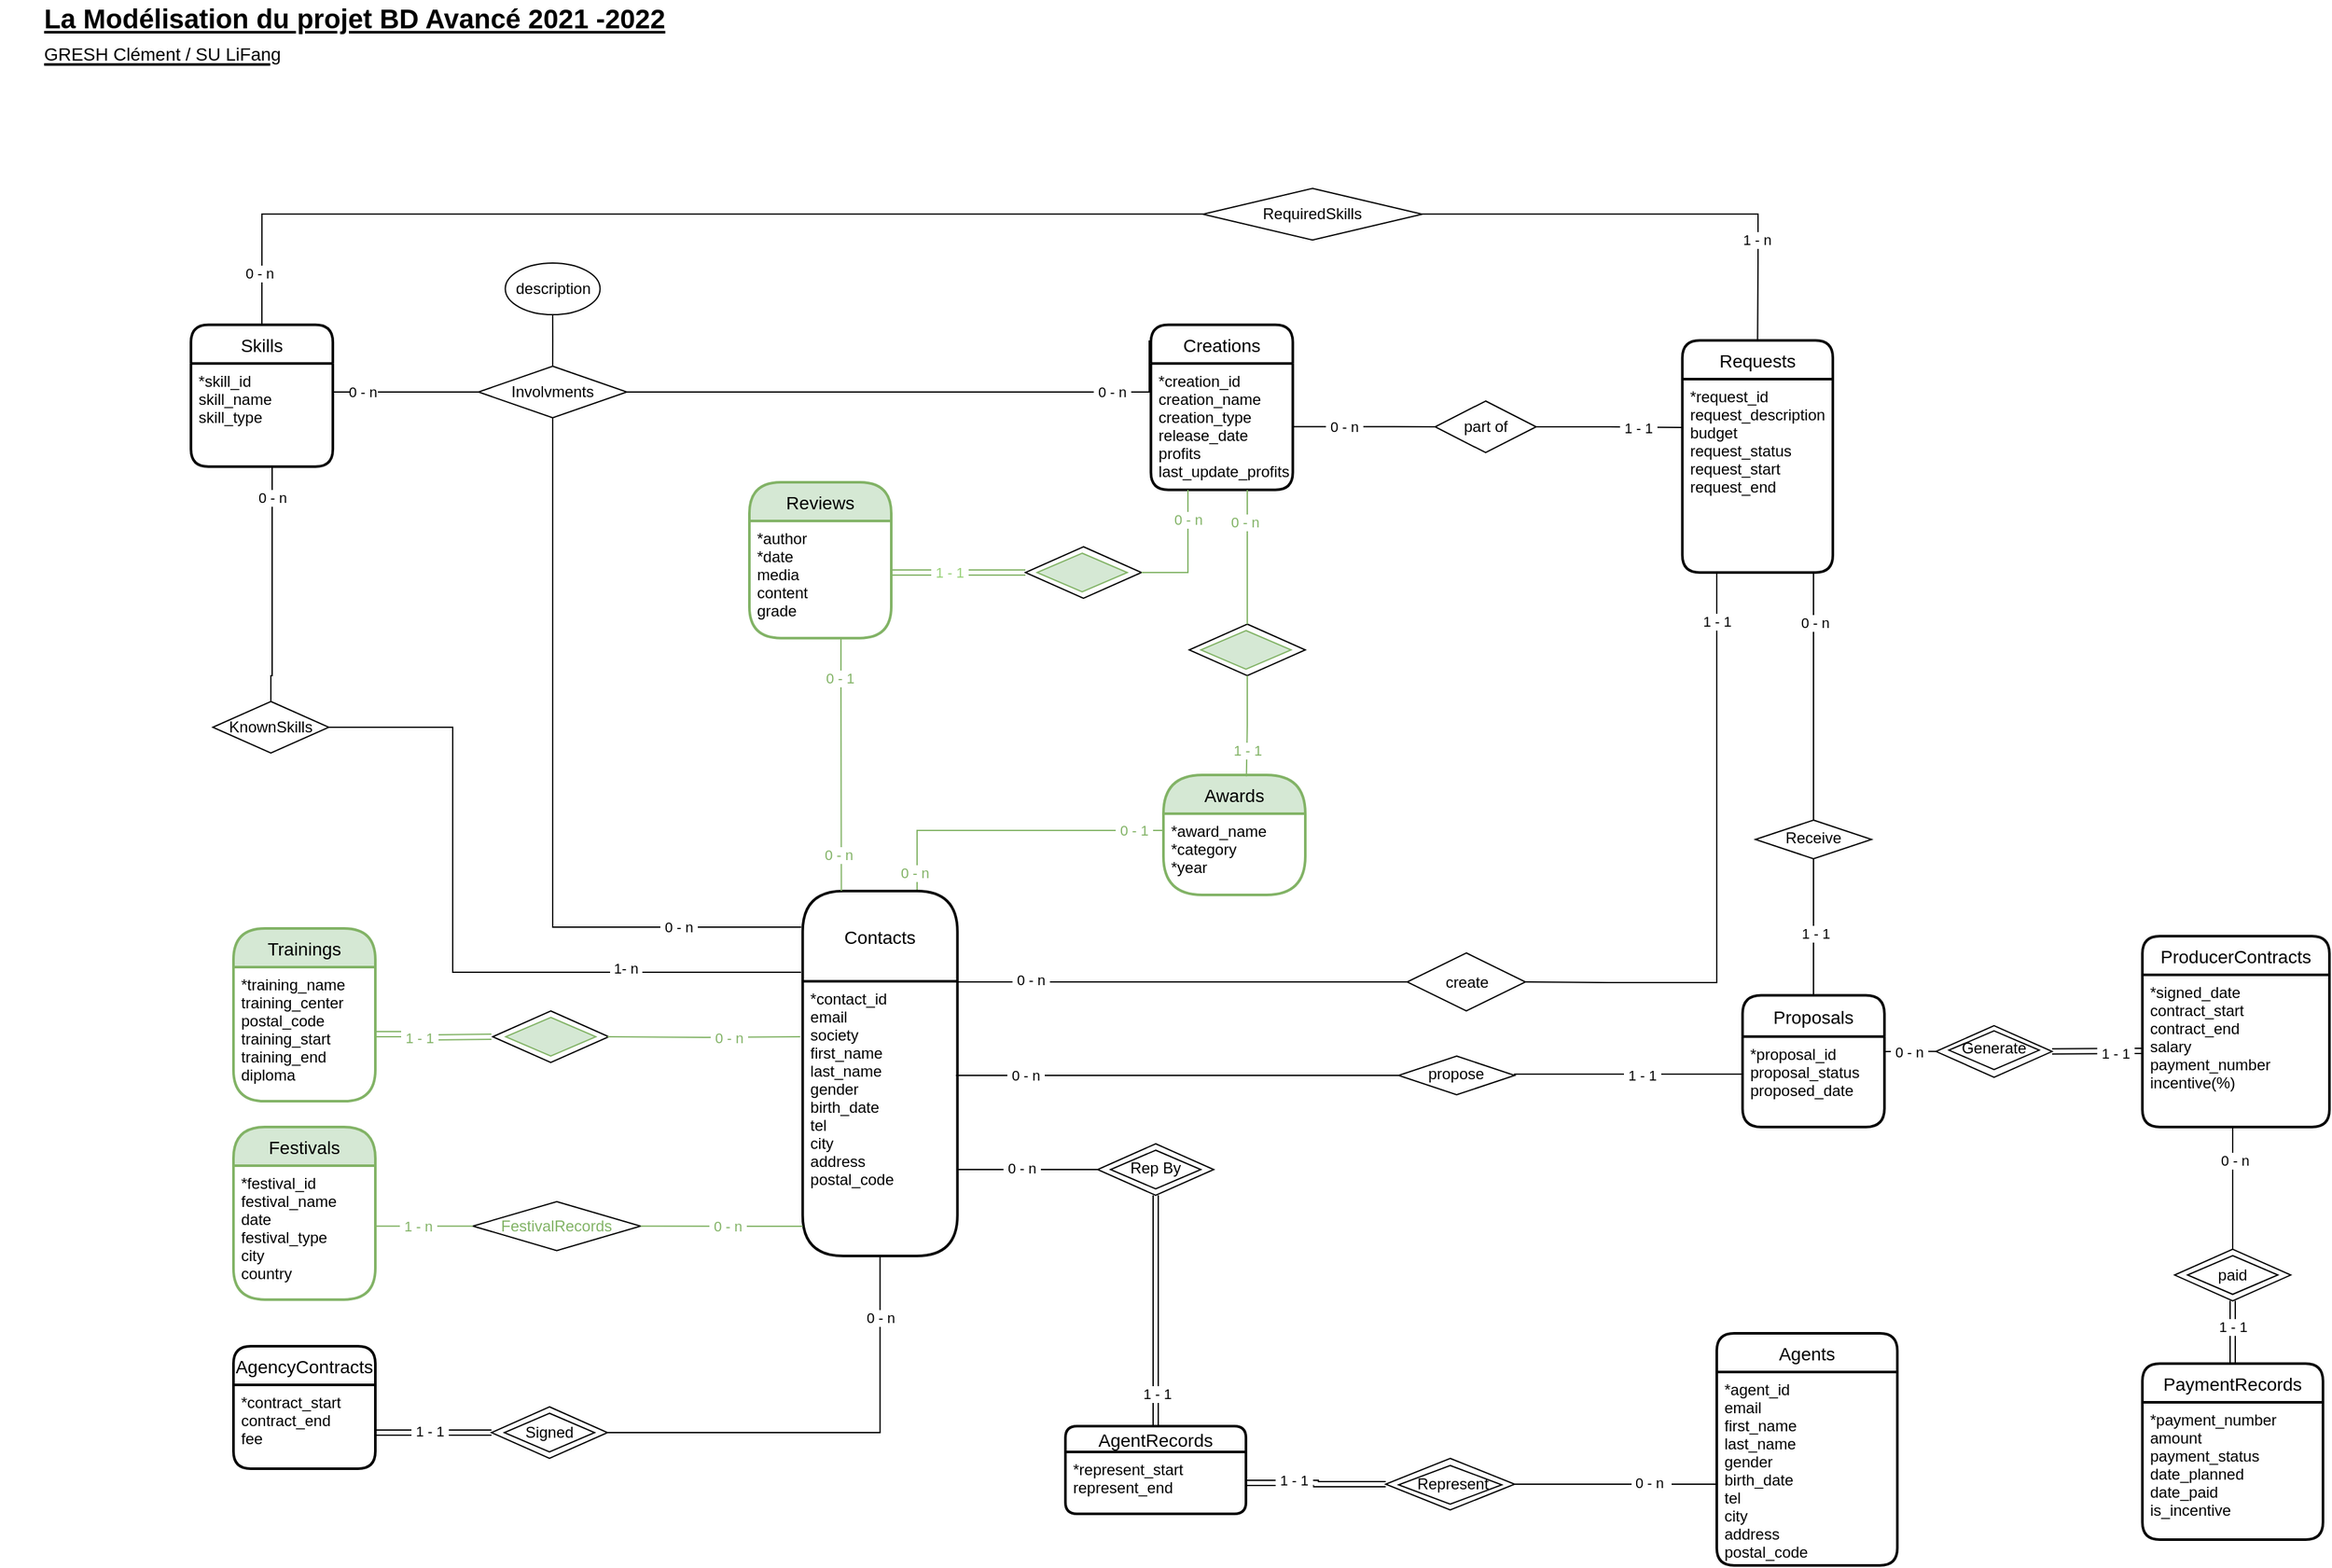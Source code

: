 <mxfile version="15.7.3" type="device"><diagram id="R2lEEEUBdFMjLlhIrx00" name="Page-1"><mxGraphModel dx="1346" dy="-2403" grid="1" gridSize="10" guides="1" tooltips="1" connect="1" arrows="1" fold="1" page="1" pageScale="1" pageWidth="2336" pageHeight="1654" math="0" shadow="0" extFonts="Permanent Marker^https://fonts.googleapis.com/css?family=Permanent+Marker"><root><mxCell id="0"/><mxCell id="1" parent="0"/><mxCell id="mbh0JBsJNEGWv45l8wZp-10" value="La Modélisation du projet BD Avancé 2021 -2022&lt;br&gt;&lt;div style=&quot;text-align: left&quot;&gt;&lt;span style=&quot;font-size: 14px ; font-weight: normal&quot;&gt;GRESH Clément / SU LiFang&lt;/span&gt;&lt;/div&gt;&lt;span style=&quot;color: rgba(0 , 0 , 0 , 0) ; font-family: monospace ; font-size: 0px ; font-weight: 400&quot;&gt;%3CmxGraphModel%3E%3Croot%3E%3CmxCell%20id%3D%220%22%2F%3E%3CmxCell%20id%3D%221%22%20parent%3D%220%22%2F%3E%3CmxCell%20id%3D%222%22%20value%3D%22%22%20style%3D%22endArrow%3Dclassic%3Bhtml%3D1%3Brounded%3D0%3BendFill%3D1%3Bdashed%3D1%3B%22%20edge%3D%221%22%20parent%3D%221%22%3E%3CmxGeometry%20width%3D%2250%22%20height%3D%2250%22%20relative%3D%221%22%20as%3D%22geometry%22%3E%3CmxPoint%20x%3D%221790%22%20y%3D%222050%22%20as%3D%22sourcePoint%22%2F%3E%3CmxPoint%20x%3D%221920%22%20y%3D%222050%22%20as%3D%22targetPoint%22%2F%3E%3C%2FmxGeometry%3E%3C%2FmxCell%3E%3CmxCell%20id%3D%223%22%20value%3D%22%26amp%3Bnbsp%3BExplication%26amp%3Bnbsp%3B%22%20style%3D%22edgeLabel%3Bhtml%3D1%3Balign%3Dcenter%3BverticalAlign%3Dmiddle%3Bresizable%3D0%3Bpoints%3D%5B%5D%3B%22%20vertex%3D%221%22%20connectable%3D%220%22%20parent%3D%222%22%3E%3CmxGeometry%20x%3D%22-0.191%22%20y%3D%22-1%22%20relative%3D%221%22%20as%3D%22geometry%22%3E%3CmxPoint%20as%3D%22offset%22%2F%3E%3C%2FmxGeometry%3E%3C%2FmxCell%3E%3C%2Froot%3E%3C%2FmxGraphModel%3Eg&lt;/span&gt;" style="text;html=1;strokeColor=none;fillColor=none;align=center;verticalAlign=middle;whiteSpace=wrap;rounded=0;fontSize=21;fontStyle=5" parent="1" vertex="1"><mxGeometry x="99" y="3439.5" width="550" height="30" as="geometry"/></mxCell><mxCell id="pV-mn0TwVt38ndsEZ02C-318" style="edgeStyle=orthogonalEdgeStyle;rounded=0;orthogonalLoop=1;jettySize=auto;html=1;endArrow=none;endFill=0;fillColor=#d5e8d4;strokeColor=#82b366;" parent="1" source="pV-mn0TwVt38ndsEZ02C-33" target="pV-mn0TwVt38ndsEZ02C-193" edge="1"><mxGeometry relative="1" as="geometry"><Array as="points"><mxPoint x="810" y="4060"/></Array></mxGeometry></mxCell><mxCell id="pV-mn0TwVt38ndsEZ02C-319" value="&amp;nbsp;0 - 1&amp;nbsp;" style="edgeLabel;html=1;align=center;verticalAlign=middle;resizable=0;points=[];fontColor=#82B366;" parent="pV-mn0TwVt38ndsEZ02C-318" vertex="1" connectable="0"><mxGeometry x="0.808" relative="1" as="geometry"><mxPoint as="offset"/></mxGeometry></mxCell><mxCell id="pV-mn0TwVt38ndsEZ02C-320" value="&amp;nbsp;0 - n&amp;nbsp;" style="edgeLabel;html=1;align=center;verticalAlign=middle;resizable=0;points=[];fontColor=#82B366;" parent="pV-mn0TwVt38ndsEZ02C-318" vertex="1" connectable="0"><mxGeometry x="-0.878" y="2" relative="1" as="geometry"><mxPoint as="offset"/></mxGeometry></mxCell><mxCell id="pV-mn0TwVt38ndsEZ02C-33" value="Contacts" style="swimlane;childLayout=stackLayout;horizontal=1;startSize=70;horizontalStack=0;rounded=1;fontSize=14;fontStyle=0;strokeWidth=2;resizeParent=0;resizeLast=1;shadow=0;dashed=0;align=center;" parent="1" vertex="1"><mxGeometry x="721.3" y="4107" width="120" height="283" as="geometry"/></mxCell><mxCell id="pV-mn0TwVt38ndsEZ02C-34" value="*contact_id&#10;email&#10;society&#10;first_name&#10;last_name&#10;gender&#10;birth_date&#10;tel&#10;city&#10;address&#10;postal_code&#10;&#10;" style="align=left;strokeColor=none;fillColor=none;spacingLeft=4;fontSize=12;verticalAlign=top;resizable=0;rotatable=0;part=1;" parent="pV-mn0TwVt38ndsEZ02C-33" vertex="1"><mxGeometry y="70" width="120" height="213" as="geometry"/></mxCell><mxCell id="pV-mn0TwVt38ndsEZ02C-35" value="Agents" style="swimlane;childLayout=stackLayout;horizontal=1;startSize=30;horizontalStack=0;rounded=1;fontSize=14;fontStyle=0;strokeWidth=2;resizeParent=0;resizeLast=1;shadow=0;dashed=0;align=center;" parent="1" vertex="1"><mxGeometry x="1430" y="4450" width="140" height="180" as="geometry"/></mxCell><mxCell id="pV-mn0TwVt38ndsEZ02C-36" value="*agent_id&#10;email&#10;first_name&#10;last_name&#10;gender&#10;birth_date&#10;tel&#10;city&#10;address&#10;postal_code" style="align=left;strokeColor=none;fillColor=none;spacingLeft=4;fontSize=12;verticalAlign=top;resizable=0;rotatable=0;part=1;" parent="pV-mn0TwVt38ndsEZ02C-35" vertex="1"><mxGeometry y="30" width="140" height="150" as="geometry"/></mxCell><mxCell id="pV-mn0TwVt38ndsEZ02C-37" value="AgencyContracts" style="swimlane;childLayout=stackLayout;horizontal=1;startSize=30;horizontalStack=0;rounded=1;fontSize=14;fontStyle=0;strokeWidth=2;resizeParent=0;resizeLast=1;shadow=0;dashed=0;align=center;" parent="1" vertex="1"><mxGeometry x="280" y="4460" width="110" height="95" as="geometry"/></mxCell><mxCell id="pV-mn0TwVt38ndsEZ02C-38" value="*contract_start&#10;contract_end&#10;fee" style="align=left;strokeColor=none;fillColor=none;spacingLeft=4;fontSize=12;verticalAlign=top;resizable=0;rotatable=0;part=1;" parent="pV-mn0TwVt38ndsEZ02C-37" vertex="1"><mxGeometry y="30" width="110" height="65" as="geometry"/></mxCell><mxCell id="pV-mn0TwVt38ndsEZ02C-39" value="ProducerContracts" style="swimlane;childLayout=stackLayout;horizontal=1;startSize=30;horizontalStack=0;rounded=1;fontSize=14;fontStyle=0;strokeWidth=2;resizeParent=0;resizeLast=1;shadow=0;dashed=0;align=center;" parent="1" vertex="1"><mxGeometry x="1760" y="4142" width="145" height="148" as="geometry"/></mxCell><mxCell id="pV-mn0TwVt38ndsEZ02C-40" value="*signed_date&#10;contract_start&#10;contract_end&#10;salary&#10;payment_number&#10;incentive(%)" style="align=left;strokeColor=none;fillColor=none;spacingLeft=4;fontSize=12;verticalAlign=top;resizable=0;rotatable=0;part=1;" parent="pV-mn0TwVt38ndsEZ02C-39" vertex="1"><mxGeometry y="30" width="145" height="118" as="geometry"/></mxCell><mxCell id="pV-mn0TwVt38ndsEZ02C-45" value="Requests" style="swimlane;childLayout=stackLayout;horizontal=1;startSize=30;horizontalStack=0;rounded=1;fontSize=14;fontStyle=0;strokeWidth=2;resizeParent=0;resizeLast=1;shadow=0;dashed=0;align=center;" parent="1" vertex="1"><mxGeometry x="1403.33" y="3680" width="116.67" height="180" as="geometry"/></mxCell><mxCell id="pV-mn0TwVt38ndsEZ02C-46" value="*request_id&#10;request_description&#10;budget&#10;request_status&#10;request_start&#10;request_end&#10;" style="align=left;strokeColor=none;fillColor=none;spacingLeft=4;fontSize=12;verticalAlign=top;resizable=0;rotatable=0;part=1;" parent="pV-mn0TwVt38ndsEZ02C-45" vertex="1"><mxGeometry y="30" width="116.67" height="150" as="geometry"/></mxCell><mxCell id="pV-mn0TwVt38ndsEZ02C-49" value="" style="group" parent="1" vertex="1" connectable="0"><mxGeometry x="480.0" y="4507" width="90" height="40" as="geometry"/></mxCell><mxCell id="pV-mn0TwVt38ndsEZ02C-50" value="" style="group" parent="pV-mn0TwVt38ndsEZ02C-49" vertex="1" connectable="0"><mxGeometry width="90" height="40" as="geometry"/></mxCell><mxCell id="pV-mn0TwVt38ndsEZ02C-51" value="" style="rhombus;whiteSpace=wrap;html=1;align=left;verticalAlign=top;" parent="pV-mn0TwVt38ndsEZ02C-50" vertex="1"><mxGeometry width="90" height="40" as="geometry"/></mxCell><mxCell id="pV-mn0TwVt38ndsEZ02C-52" value="" style="group" parent="pV-mn0TwVt38ndsEZ02C-50" vertex="1" connectable="0"><mxGeometry x="10" y="5" width="70" height="30.0" as="geometry"/></mxCell><mxCell id="pV-mn0TwVt38ndsEZ02C-53" value="" style="rhombus;whiteSpace=wrap;html=1;align=left;verticalAlign=top;" parent="pV-mn0TwVt38ndsEZ02C-52" vertex="1"><mxGeometry width="70" height="30" as="geometry"/></mxCell><mxCell id="pV-mn0TwVt38ndsEZ02C-54" value="Signed" style="text;html=1;strokeColor=none;fillColor=none;align=center;verticalAlign=middle;whiteSpace=wrap;rounded=0;" parent="pV-mn0TwVt38ndsEZ02C-52" vertex="1"><mxGeometry x="5" y="4.547e-13" width="60" height="30" as="geometry"/></mxCell><mxCell id="pV-mn0TwVt38ndsEZ02C-55" value="" style="group" parent="1" vertex="1" connectable="0"><mxGeometry x="1730" y="4486.77" width="90" height="40" as="geometry"/></mxCell><mxCell id="pV-mn0TwVt38ndsEZ02C-253" style="edgeStyle=orthogonalEdgeStyle;rounded=0;orthogonalLoop=1;jettySize=auto;html=1;endArrow=none;endFill=0;shape=link;" parent="1" source="pV-mn0TwVt38ndsEZ02C-56" edge="1"><mxGeometry relative="1" as="geometry"><mxPoint x="1830" y="4424.77" as="targetPoint"/></mxGeometry></mxCell><mxCell id="pV-mn0TwVt38ndsEZ02C-254" value="&amp;nbsp;1 - 1&amp;nbsp;" style="edgeLabel;html=1;align=center;verticalAlign=middle;resizable=0;points=[];" parent="pV-mn0TwVt38ndsEZ02C-253" vertex="1" connectable="0"><mxGeometry x="-0.365" relative="1" as="geometry"><mxPoint y="-13" as="offset"/></mxGeometry></mxCell><mxCell id="pV-mn0TwVt38ndsEZ02C-56" value="PaymentRecords" style="swimlane;childLayout=stackLayout;horizontal=1;startSize=30;horizontalStack=0;rounded=1;fontSize=14;fontStyle=0;strokeWidth=2;resizeParent=0;resizeLast=1;shadow=0;dashed=0;align=center;" parent="1" vertex="1"><mxGeometry x="1760" y="4473.53" width="140" height="136.47" as="geometry"/></mxCell><mxCell id="pV-mn0TwVt38ndsEZ02C-57" value="*payment_number&#10;amount&#10;payment_status&#10;date_planned&#10;date_paid&#10;is_incentive" style="align=left;strokeColor=none;fillColor=none;spacingLeft=4;fontSize=12;verticalAlign=top;resizable=0;rotatable=0;part=1;" parent="pV-mn0TwVt38ndsEZ02C-56" vertex="1"><mxGeometry y="30" width="140" height="106.47" as="geometry"/></mxCell><mxCell id="pV-mn0TwVt38ndsEZ02C-60" style="edgeStyle=orthogonalEdgeStyle;rounded=0;orthogonalLoop=1;jettySize=auto;html=1;endArrow=none;endFill=0;exitX=0.5;exitY=0;exitDx=0;exitDy=0;entryX=0.5;entryY=0;entryDx=0;entryDy=0;" parent="1" source="pV-mn0TwVt38ndsEZ02C-63" target="pV-mn0TwVt38ndsEZ02C-45" edge="1"><mxGeometry relative="1" as="geometry"><mxPoint x="815.034" y="3702" as="sourcePoint"/><mxPoint x="1520" y="3842" as="targetPoint"/><Array as="points"><mxPoint x="302" y="3582"/><mxPoint x="1462" y="3582"/><mxPoint x="1462" y="3620"/></Array></mxGeometry></mxCell><mxCell id="pV-mn0TwVt38ndsEZ02C-61" value="&amp;nbsp;1 - n&amp;nbsp;" style="edgeLabel;html=1;align=center;verticalAlign=middle;resizable=0;points=[];" parent="pV-mn0TwVt38ndsEZ02C-60" vertex="1" connectable="0"><mxGeometry x="0.924" y="-1" relative="1" as="geometry"><mxPoint y="-27" as="offset"/></mxGeometry></mxCell><mxCell id="pV-mn0TwVt38ndsEZ02C-62" value="&amp;nbsp;0 - n&amp;nbsp;" style="edgeLabel;html=1;align=center;verticalAlign=middle;resizable=0;points=[];" parent="pV-mn0TwVt38ndsEZ02C-60" vertex="1" connectable="0"><mxGeometry x="-0.94" y="2" relative="1" as="geometry"><mxPoint as="offset"/></mxGeometry></mxCell><mxCell id="pV-mn0TwVt38ndsEZ02C-63" value="Skills" style="swimlane;childLayout=stackLayout;horizontal=1;startSize=30;horizontalStack=0;rounded=1;fontSize=14;fontStyle=0;strokeWidth=2;resizeParent=0;resizeLast=1;shadow=0;dashed=0;align=center;" parent="1" vertex="1"><mxGeometry x="247.06" y="3667.88" width="110" height="110" as="geometry"/></mxCell><mxCell id="pV-mn0TwVt38ndsEZ02C-64" value="*skill_id&#10;skill_name&#10;skill_type&#10;" style="align=left;strokeColor=none;fillColor=none;spacingLeft=4;fontSize=12;verticalAlign=top;resizable=0;rotatable=0;part=1;" parent="pV-mn0TwVt38ndsEZ02C-63" vertex="1"><mxGeometry y="30" width="110" height="80" as="geometry"/></mxCell><mxCell id="pV-mn0TwVt38ndsEZ02C-65" value="" style="group" parent="1" vertex="1" connectable="0"><mxGeometry x="264.0" y="3960" width="90" height="40" as="geometry"/></mxCell><mxCell id="pV-mn0TwVt38ndsEZ02C-66" value="" style="group" parent="pV-mn0TwVt38ndsEZ02C-65" vertex="1" connectable="0"><mxGeometry width="90" height="40" as="geometry"/></mxCell><mxCell id="pV-mn0TwVt38ndsEZ02C-67" value="" style="rhombus;whiteSpace=wrap;html=1;align=left;verticalAlign=top;" parent="pV-mn0TwVt38ndsEZ02C-66" vertex="1"><mxGeometry width="90" height="40" as="geometry"/></mxCell><mxCell id="pV-mn0TwVt38ndsEZ02C-68" value="KnownSkills" style="text;html=1;strokeColor=none;fillColor=none;align=center;verticalAlign=middle;whiteSpace=wrap;rounded=0;" parent="pV-mn0TwVt38ndsEZ02C-66" vertex="1"><mxGeometry x="15" y="5" width="60" height="30" as="geometry"/></mxCell><mxCell id="pV-mn0TwVt38ndsEZ02C-69" value="Trainings" style="swimlane;childLayout=stackLayout;horizontal=1;startSize=30;horizontalStack=0;rounded=1;fontSize=14;fontStyle=0;strokeWidth=2;resizeParent=0;resizeLast=1;shadow=0;dashed=0;align=center;arcSize=27;fillColor=#d5e8d4;strokeColor=#82b366;" parent="1" vertex="1"><mxGeometry x="280" y="4136" width="110" height="134" as="geometry"/></mxCell><mxCell id="pV-mn0TwVt38ndsEZ02C-70" value="*training_name&#10;training_center&#10;postal_code&#10;training_start&#10;training_end&#10;diploma" style="align=left;strokeColor=none;fillColor=none;spacingLeft=4;fontSize=12;verticalAlign=top;resizable=0;rotatable=0;part=1;" parent="pV-mn0TwVt38ndsEZ02C-69" vertex="1"><mxGeometry y="30" width="110" height="104" as="geometry"/></mxCell><mxCell id="pV-mn0TwVt38ndsEZ02C-71" value="" style="group" parent="1" vertex="1" connectable="0"><mxGeometry x="480" y="4200" width="90" height="40" as="geometry"/></mxCell><mxCell id="pV-mn0TwVt38ndsEZ02C-72" value="" style="group" parent="pV-mn0TwVt38ndsEZ02C-71" vertex="1" connectable="0"><mxGeometry width="90" height="40" as="geometry"/></mxCell><mxCell id="pV-mn0TwVt38ndsEZ02C-73" value="" style="rhombus;whiteSpace=wrap;html=1;align=left;verticalAlign=top;" parent="pV-mn0TwVt38ndsEZ02C-72" vertex="1"><mxGeometry x="1" width="90" height="40" as="geometry"/></mxCell><mxCell id="pV-mn0TwVt38ndsEZ02C-74" value="" style="group" parent="pV-mn0TwVt38ndsEZ02C-71" vertex="1" connectable="0"><mxGeometry x="10" y="5" width="70" height="30" as="geometry"/></mxCell><mxCell id="pV-mn0TwVt38ndsEZ02C-75" value="" style="rhombus;whiteSpace=wrap;html=1;align=left;verticalAlign=top;fillColor=#d5e8d4;strokeColor=#82b366;" parent="pV-mn0TwVt38ndsEZ02C-74" vertex="1"><mxGeometry x="1" width="70" height="30" as="geometry"/></mxCell><mxCell id="pV-mn0TwVt38ndsEZ02C-76" style="edgeStyle=orthogonalEdgeStyle;rounded=0;orthogonalLoop=1;jettySize=auto;html=1;endArrow=none;endFill=0;shape=link;fillColor=#d5e8d4;strokeColor=#82b366;" parent="1" source="pV-mn0TwVt38ndsEZ02C-70" edge="1"><mxGeometry relative="1" as="geometry"><mxPoint x="480" y="4220" as="targetPoint"/></mxGeometry></mxCell><mxCell id="pV-mn0TwVt38ndsEZ02C-77" value="&amp;nbsp;1 - 1&amp;nbsp;" style="edgeLabel;html=1;align=center;verticalAlign=middle;resizable=0;points=[];fontColor=#82B366;" parent="pV-mn0TwVt38ndsEZ02C-76" vertex="1" connectable="0"><mxGeometry x="0.133" y="-2" relative="1" as="geometry"><mxPoint x="-16" y="-2" as="offset"/></mxGeometry></mxCell><mxCell id="pV-mn0TwVt38ndsEZ02C-80" style="edgeStyle=orthogonalEdgeStyle;rounded=0;orthogonalLoop=1;jettySize=auto;html=1;entryX=0;entryY=0.5;entryDx=0;entryDy=0;endArrow=none;endFill=0;exitX=1;exitY=0.5;exitDx=0;exitDy=0;" parent="1" source="pV-mn0TwVt38ndsEZ02C-83" target="pV-mn0TwVt38ndsEZ02C-217" edge="1"><mxGeometry relative="1" as="geometry"><Array as="points"><mxPoint x="1180" y="3747"/><mxPoint x="1180" y="3747"/></Array><mxPoint x="1200" y="3712" as="targetPoint"/></mxGeometry></mxCell><mxCell id="pV-mn0TwVt38ndsEZ02C-81" value="&amp;nbsp;0 - n&amp;nbsp;" style="edgeLabel;html=1;align=center;verticalAlign=middle;resizable=0;points=[];" parent="pV-mn0TwVt38ndsEZ02C-80" vertex="1" connectable="0"><mxGeometry x="-0.736" y="1" relative="1" as="geometry"><mxPoint x="25" y="1" as="offset"/></mxGeometry></mxCell><mxCell id="pV-mn0TwVt38ndsEZ02C-82" value="Creations" style="swimlane;childLayout=stackLayout;horizontal=1;startSize=30;horizontalStack=0;rounded=1;fontSize=14;fontStyle=0;strokeWidth=2;resizeParent=0;resizeLast=1;shadow=0;dashed=0;align=center;" parent="1" vertex="1"><mxGeometry x="991.3" y="3667.88" width="110" height="128" as="geometry"/></mxCell><mxCell id="pV-mn0TwVt38ndsEZ02C-83" value="*creation_id&#10;creation_name&#10;creation_type&#10;release_date&#10;profits&#10;last_update_profits" style="align=left;strokeColor=none;fillColor=none;spacingLeft=4;fontSize=12;verticalAlign=top;resizable=0;rotatable=0;part=1;" parent="pV-mn0TwVt38ndsEZ02C-82" vertex="1"><mxGeometry y="30" width="110" height="98" as="geometry"/></mxCell><mxCell id="pV-mn0TwVt38ndsEZ02C-84" style="edgeStyle=orthogonalEdgeStyle;rounded=0;orthogonalLoop=1;jettySize=auto;html=1;endArrow=none;endFill=0;entryX=0.5;entryY=0;entryDx=0;entryDy=0;exitX=0.75;exitY=1;exitDx=0;exitDy=0;" parent="1" source="pV-mn0TwVt38ndsEZ02C-64" target="pV-mn0TwVt38ndsEZ02C-67" edge="1"><mxGeometry relative="1" as="geometry"><mxPoint x="755.3" y="3952" as="targetPoint"/><Array as="points"><mxPoint x="310" y="3778"/><mxPoint x="310" y="3940"/></Array></mxGeometry></mxCell><mxCell id="pV-mn0TwVt38ndsEZ02C-85" value="&amp;nbsp;0 - n&amp;nbsp;" style="edgeLabel;html=1;align=center;verticalAlign=middle;resizable=0;points=[];" parent="pV-mn0TwVt38ndsEZ02C-84" vertex="1" connectable="0"><mxGeometry x="-0.572" relative="1" as="geometry"><mxPoint as="offset"/></mxGeometry></mxCell><mxCell id="pV-mn0TwVt38ndsEZ02C-86" style="edgeStyle=orthogonalEdgeStyle;rounded=0;orthogonalLoop=1;jettySize=auto;html=1;endArrow=none;endFill=0;exitX=1;exitY=0.5;exitDx=0;exitDy=0;" parent="1" source="pV-mn0TwVt38ndsEZ02C-67" edge="1"><mxGeometry relative="1" as="geometry"><mxPoint x="755.3" y="3992" as="sourcePoint"/><mxPoint x="720" y="4170" as="targetPoint"/><Array as="points"><mxPoint x="450" y="3980"/><mxPoint x="450" y="4170"/><mxPoint x="720" y="4170"/></Array></mxGeometry></mxCell><mxCell id="pV-mn0TwVt38ndsEZ02C-87" value="&amp;nbsp;1- n&amp;nbsp;" style="edgeLabel;html=1;align=center;verticalAlign=middle;resizable=0;points=[];" parent="pV-mn0TwVt38ndsEZ02C-86" vertex="1" connectable="0"><mxGeometry x="0.569" y="1" relative="1" as="geometry"><mxPoint x="-16" y="-2" as="offset"/></mxGeometry></mxCell><mxCell id="pV-mn0TwVt38ndsEZ02C-88" style="edgeStyle=orthogonalEdgeStyle;rounded=0;orthogonalLoop=1;jettySize=auto;html=1;entryX=0.5;entryY=0;entryDx=0;entryDy=0;endArrow=none;endFill=0;" parent="1" source="pV-mn0TwVt38ndsEZ02C-89" target="pV-mn0TwVt38ndsEZ02C-98" edge="1"><mxGeometry relative="1" as="geometry"><mxPoint x="782.15" y="3695" as="targetPoint"/></mxGeometry></mxCell><mxCell id="pV-mn0TwVt38ndsEZ02C-89" value="description" style="ellipse;whiteSpace=wrap;html=1;" parent="1" vertex="1"><mxGeometry x="490.75" y="3620" width="73.5" height="40" as="geometry"/></mxCell><mxCell id="pV-mn0TwVt38ndsEZ02C-90" style="edgeStyle=orthogonalEdgeStyle;rounded=0;orthogonalLoop=1;jettySize=auto;html=1;endArrow=none;endFill=0;exitX=1;exitY=0.5;exitDx=0;exitDy=0;" parent="1" source="pV-mn0TwVt38ndsEZ02C-98" edge="1"><mxGeometry relative="1" as="geometry"><Array as="points"><mxPoint x="990" y="3720"/></Array><mxPoint x="990" y="3680" as="targetPoint"/></mxGeometry></mxCell><mxCell id="pV-mn0TwVt38ndsEZ02C-91" value="&amp;nbsp;0 - n&amp;nbsp;" style="edgeLabel;html=1;align=center;verticalAlign=middle;resizable=0;points=[];" parent="pV-mn0TwVt38ndsEZ02C-90" vertex="1" connectable="0"><mxGeometry x="0.691" relative="1" as="geometry"><mxPoint as="offset"/></mxGeometry></mxCell><mxCell id="pV-mn0TwVt38ndsEZ02C-92" style="edgeStyle=orthogonalEdgeStyle;rounded=0;orthogonalLoop=1;jettySize=auto;html=1;entryX=-0.009;entryY=0.099;entryDx=0;entryDy=0;endArrow=none;endFill=0;exitX=0.5;exitY=1;exitDx=0;exitDy=0;entryPerimeter=0;" parent="1" source="pV-mn0TwVt38ndsEZ02C-98" target="pV-mn0TwVt38ndsEZ02C-33" edge="1"><mxGeometry relative="1" as="geometry"><Array as="points"><mxPoint x="528" y="4135"/></Array></mxGeometry></mxCell><mxCell id="pV-mn0TwVt38ndsEZ02C-93" value="&amp;nbsp;0 - n&amp;nbsp;" style="edgeLabel;html=1;align=center;verticalAlign=middle;resizable=0;points=[];" parent="pV-mn0TwVt38ndsEZ02C-92" vertex="1" connectable="0"><mxGeometry x="0.674" relative="1" as="geometry"><mxPoint as="offset"/></mxGeometry></mxCell><mxCell id="pV-mn0TwVt38ndsEZ02C-94" value="" style="group;fillColor=#FFFFFF;strokeColor=#FFFFFF;" parent="1" vertex="1" connectable="0"><mxGeometry x="465.65" y="4347.84" width="130" height="38" as="geometry"/></mxCell><mxCell id="pV-mn0TwVt38ndsEZ02C-95" value="" style="group" parent="pV-mn0TwVt38ndsEZ02C-94" vertex="1" connectable="0"><mxGeometry width="130" height="38" as="geometry"/></mxCell><mxCell id="pV-mn0TwVt38ndsEZ02C-96" value="" style="rhombus;whiteSpace=wrap;html=1;align=left;verticalAlign=top;" parent="pV-mn0TwVt38ndsEZ02C-95" vertex="1"><mxGeometry width="130" height="38" as="geometry"/></mxCell><mxCell id="pV-mn0TwVt38ndsEZ02C-97" value="&lt;font color=&quot;#82b366&quot;&gt;FestivalRecords&lt;/font&gt;" style="text;html=1;strokeColor=none;fillColor=none;align=center;verticalAlign=middle;whiteSpace=wrap;rounded=0;" parent="pV-mn0TwVt38ndsEZ02C-95" vertex="1"><mxGeometry x="21.667" y="4.75" width="86.667" height="28.5" as="geometry"/></mxCell><mxCell id="pV-mn0TwVt38ndsEZ02C-98" value="" style="rhombus;whiteSpace=wrap;html=1;align=left;verticalAlign=top;" parent="1" vertex="1"><mxGeometry x="470" y="3700" width="115" height="40" as="geometry"/></mxCell><mxCell id="pV-mn0TwVt38ndsEZ02C-99" value="Involvments" style="text;html=1;strokeColor=none;fillColor=none;align=center;verticalAlign=middle;whiteSpace=wrap;rounded=0;" parent="1" vertex="1"><mxGeometry x="488.647" y="3704.314" width="76.667" height="31.364" as="geometry"/></mxCell><mxCell id="pV-mn0TwVt38ndsEZ02C-100" style="edgeStyle=orthogonalEdgeStyle;rounded=0;orthogonalLoop=1;jettySize=auto;html=1;entryX=0.5;entryY=1;entryDx=0;entryDy=0;endArrow=none;endFill=0;" parent="1" source="pV-mn0TwVt38ndsEZ02C-102" target="pV-mn0TwVt38ndsEZ02C-118" edge="1"><mxGeometry relative="1" as="geometry"/></mxCell><mxCell id="pV-mn0TwVt38ndsEZ02C-101" value="&amp;nbsp;1 - 1" style="edgeLabel;html=1;align=center;verticalAlign=middle;resizable=0;points=[];" parent="pV-mn0TwVt38ndsEZ02C-100" vertex="1" connectable="0"><mxGeometry x="-0.095" y="-2" relative="1" as="geometry"><mxPoint x="-2" as="offset"/></mxGeometry></mxCell><mxCell id="pV-mn0TwVt38ndsEZ02C-102" value="Proposals" style="swimlane;childLayout=stackLayout;horizontal=1;startSize=32;horizontalStack=0;rounded=1;fontSize=14;fontStyle=0;strokeWidth=2;resizeParent=0;resizeLast=1;shadow=0;dashed=0;align=center;" parent="1" vertex="1"><mxGeometry x="1450" y="4187.85" width="110" height="102.15" as="geometry"/></mxCell><mxCell id="pV-mn0TwVt38ndsEZ02C-103" value="*proposal_id&#10;proposal_status&#10;proposed_date" style="align=left;strokeColor=none;fillColor=none;spacingLeft=4;fontSize=12;verticalAlign=top;resizable=0;rotatable=0;part=1;" parent="pV-mn0TwVt38ndsEZ02C-102" vertex="1"><mxGeometry y="32" width="110" height="70.15" as="geometry"/></mxCell><mxCell id="pV-mn0TwVt38ndsEZ02C-110" value="" style="group" parent="1" vertex="1" connectable="0"><mxGeometry x="1183.33" y="4225" width="90" height="40" as="geometry"/></mxCell><mxCell id="pV-mn0TwVt38ndsEZ02C-111" value="" style="group" parent="pV-mn0TwVt38ndsEZ02C-110" vertex="1" connectable="0"><mxGeometry width="90" height="40" as="geometry"/></mxCell><mxCell id="pV-mn0TwVt38ndsEZ02C-112" value="propose" style="rhombus;whiteSpace=wrap;html=1;align=center;verticalAlign=top;" parent="pV-mn0TwVt38ndsEZ02C-111" vertex="1"><mxGeometry y="10" width="90" height="30" as="geometry"/></mxCell><mxCell id="pV-mn0TwVt38ndsEZ02C-116" value="" style="group" parent="1" vertex="1" connectable="0"><mxGeometry x="1460.0" y="4052" width="90" height="40" as="geometry"/></mxCell><mxCell id="pV-mn0TwVt38ndsEZ02C-117" value="" style="group" parent="pV-mn0TwVt38ndsEZ02C-116" vertex="1" connectable="0"><mxGeometry width="90" height="40" as="geometry"/></mxCell><mxCell id="pV-mn0TwVt38ndsEZ02C-118" value="Receive" style="rhombus;whiteSpace=wrap;html=1;align=center;verticalAlign=top;" parent="pV-mn0TwVt38ndsEZ02C-117" vertex="1"><mxGeometry width="90" height="30" as="geometry"/></mxCell><mxCell id="pV-mn0TwVt38ndsEZ02C-126" style="edgeStyle=orthogonalEdgeStyle;rounded=0;orthogonalLoop=1;jettySize=auto;html=1;entryX=0.5;entryY=0;entryDx=0;entryDy=0;endArrow=none;endFill=0;exitX=0.5;exitY=1;exitDx=0;exitDy=0;" parent="1" source="pV-mn0TwVt38ndsEZ02C-46" target="pV-mn0TwVt38ndsEZ02C-118" edge="1"><mxGeometry relative="1" as="geometry"><mxPoint x="1505" y="3992" as="sourcePoint"/><Array as="points"><mxPoint x="1505" y="3860"/></Array></mxGeometry></mxCell><mxCell id="pV-mn0TwVt38ndsEZ02C-127" value="&amp;nbsp;0 - n&amp;nbsp;" style="edgeLabel;html=1;align=center;verticalAlign=middle;resizable=0;points=[];" parent="pV-mn0TwVt38ndsEZ02C-126" vertex="1" connectable="0"><mxGeometry x="-0.075" y="1" relative="1" as="geometry"><mxPoint y="-27" as="offset"/></mxGeometry></mxCell><mxCell id="pV-mn0TwVt38ndsEZ02C-132" value="" style="group" parent="1" vertex="1" connectable="0"><mxGeometry x="1610" y="4211.43" width="80" height="35" as="geometry"/></mxCell><mxCell id="pV-mn0TwVt38ndsEZ02C-133" value="" style="rhombus;whiteSpace=wrap;html=1;align=left;verticalAlign=top;" parent="pV-mn0TwVt38ndsEZ02C-132" vertex="1"><mxGeometry x="-10" width="90" height="40" as="geometry"/></mxCell><mxCell id="pV-mn0TwVt38ndsEZ02C-134" value="Generate" style="rhombus;whiteSpace=wrap;html=1;align=center;verticalAlign=top;" parent="pV-mn0TwVt38ndsEZ02C-132" vertex="1"><mxGeometry y="4" width="70" height="30" as="geometry"/></mxCell><mxCell id="pV-mn0TwVt38ndsEZ02C-148" value="AgentRecords" style="swimlane;childLayout=stackLayout;horizontal=1;startSize=20;horizontalStack=0;rounded=1;fontSize=14;fontStyle=0;strokeWidth=2;resizeParent=0;resizeLast=1;shadow=0;dashed=0;align=center;" parent="1" vertex="1"><mxGeometry x="925" y="4522" width="140" height="68" as="geometry"/></mxCell><mxCell id="pV-mn0TwVt38ndsEZ02C-149" value="*represent_start&#10;represent_end" style="align=left;strokeColor=none;fillColor=none;spacingLeft=4;fontSize=12;verticalAlign=top;resizable=0;rotatable=0;part=1;" parent="pV-mn0TwVt38ndsEZ02C-148" vertex="1"><mxGeometry y="20" width="140" height="48" as="geometry"/></mxCell><mxCell id="pV-mn0TwVt38ndsEZ02C-150" value="" style="group" parent="1" vertex="1" connectable="0"><mxGeometry x="950" y="4303" width="90" height="40" as="geometry"/></mxCell><mxCell id="pV-mn0TwVt38ndsEZ02C-151" value="" style="group" parent="pV-mn0TwVt38ndsEZ02C-150" vertex="1" connectable="0"><mxGeometry width="90" height="40" as="geometry"/></mxCell><mxCell id="pV-mn0TwVt38ndsEZ02C-152" value="" style="rhombus;whiteSpace=wrap;html=1;align=left;verticalAlign=top;" parent="pV-mn0TwVt38ndsEZ02C-151" vertex="1"><mxGeometry width="90" height="40" as="geometry"/></mxCell><mxCell id="pV-mn0TwVt38ndsEZ02C-153" value="" style="group" parent="pV-mn0TwVt38ndsEZ02C-151" vertex="1" connectable="0"><mxGeometry x="10" y="5" width="74.76" height="30" as="geometry"/></mxCell><mxCell id="pV-mn0TwVt38ndsEZ02C-154" value="" style="rhombus;whiteSpace=wrap;html=1;align=left;verticalAlign=top;" parent="pV-mn0TwVt38ndsEZ02C-153" vertex="1"><mxGeometry width="70" height="30" as="geometry"/></mxCell><mxCell id="pV-mn0TwVt38ndsEZ02C-155" value="Rep By" style="text;html=1;strokeColor=none;fillColor=none;align=center;verticalAlign=middle;whiteSpace=wrap;rounded=0;" parent="pV-mn0TwVt38ndsEZ02C-153" vertex="1"><mxGeometry x="-4.76" y="-1.0" width="79.52" height="30" as="geometry"/></mxCell><mxCell id="pV-mn0TwVt38ndsEZ02C-156" style="edgeStyle=orthogonalEdgeStyle;rounded=0;orthogonalLoop=1;jettySize=auto;html=1;entryX=0;entryY=0.5;entryDx=0;entryDy=0;endArrow=none;endFill=0;" parent="1" source="pV-mn0TwVt38ndsEZ02C-34" target="pV-mn0TwVt38ndsEZ02C-152" edge="1"><mxGeometry relative="1" as="geometry"><Array as="points"><mxPoint x="860" y="4323"/><mxPoint x="860" y="4323"/></Array></mxGeometry></mxCell><mxCell id="pV-mn0TwVt38ndsEZ02C-157" value="&amp;nbsp;0 - n&amp;nbsp;" style="edgeLabel;html=1;align=center;verticalAlign=middle;resizable=0;points=[];" parent="pV-mn0TwVt38ndsEZ02C-156" vertex="1" connectable="0"><mxGeometry x="-0.099" y="1" relative="1" as="geometry"><mxPoint as="offset"/></mxGeometry></mxCell><mxCell id="pV-mn0TwVt38ndsEZ02C-160" value="" style="group" parent="1" vertex="1" connectable="0"><mxGeometry x="1183.33" y="4547" width="90" height="40" as="geometry"/></mxCell><mxCell id="pV-mn0TwVt38ndsEZ02C-161" value="" style="group" parent="pV-mn0TwVt38ndsEZ02C-160" vertex="1" connectable="0"><mxGeometry width="90" height="40" as="geometry"/></mxCell><mxCell id="pV-mn0TwVt38ndsEZ02C-162" value="" style="rhombus;whiteSpace=wrap;html=1;align=left;verticalAlign=top;" parent="pV-mn0TwVt38ndsEZ02C-161" vertex="1"><mxGeometry x="-10" width="100" height="40" as="geometry"/></mxCell><mxCell id="pV-mn0TwVt38ndsEZ02C-163" value="" style="group" parent="pV-mn0TwVt38ndsEZ02C-161" vertex="1" connectable="0"><mxGeometry x="10" y="5.5" width="70" height="30.0" as="geometry"/></mxCell><mxCell id="pV-mn0TwVt38ndsEZ02C-164" value="" style="rhombus;whiteSpace=wrap;html=1;align=left;verticalAlign=top;" parent="pV-mn0TwVt38ndsEZ02C-163" vertex="1"><mxGeometry x="-10" width="80" height="30" as="geometry"/></mxCell><mxCell id="pV-mn0TwVt38ndsEZ02C-165" value="Represent" style="text;html=1;strokeColor=none;fillColor=none;align=center;verticalAlign=middle;whiteSpace=wrap;rounded=0;" parent="pV-mn0TwVt38ndsEZ02C-163" vertex="1"><mxGeometry x="4.17" y="-0.5" width="55" height="30" as="geometry"/></mxCell><mxCell id="pV-mn0TwVt38ndsEZ02C-170" value="" style="group;rotation=90;" parent="1" vertex="1" connectable="0"><mxGeometry x="1785.0" y="4384.77" width="90" height="40" as="geometry"/></mxCell><mxCell id="pV-mn0TwVt38ndsEZ02C-171" value="" style="group" parent="pV-mn0TwVt38ndsEZ02C-170" vertex="1" connectable="0"><mxGeometry width="90" height="40" as="geometry"/></mxCell><mxCell id="pV-mn0TwVt38ndsEZ02C-172" value="" style="rhombus;whiteSpace=wrap;html=1;align=left;verticalAlign=top;" parent="pV-mn0TwVt38ndsEZ02C-171" vertex="1"><mxGeometry width="90" height="40" as="geometry"/></mxCell><mxCell id="pV-mn0TwVt38ndsEZ02C-173" value="" style="group" parent="pV-mn0TwVt38ndsEZ02C-171" vertex="1" connectable="0"><mxGeometry x="10" y="5" width="70" height="30.0" as="geometry"/></mxCell><mxCell id="pV-mn0TwVt38ndsEZ02C-174" value="" style="rhombus;whiteSpace=wrap;html=1;align=left;verticalAlign=top;" parent="pV-mn0TwVt38ndsEZ02C-173" vertex="1"><mxGeometry width="70" height="30" as="geometry"/></mxCell><mxCell id="pV-mn0TwVt38ndsEZ02C-175" value="paid" style="text;html=1;strokeColor=none;fillColor=none;align=center;verticalAlign=middle;whiteSpace=wrap;rounded=0;" parent="pV-mn0TwVt38ndsEZ02C-173" vertex="1"><mxGeometry x="5.0" y="4.547e-13" width="60" height="30" as="geometry"/></mxCell><mxCell id="pV-mn0TwVt38ndsEZ02C-190" style="edgeStyle=orthogonalEdgeStyle;rounded=0;orthogonalLoop=1;jettySize=auto;html=1;entryX=0;entryY=0.5;entryDx=0;entryDy=0;startArrow=none;startFill=0;endArrow=none;endFill=0;" parent="1" source="pV-mn0TwVt38ndsEZ02C-64" target="pV-mn0TwVt38ndsEZ02C-98" edge="1"><mxGeometry relative="1" as="geometry"><Array as="points"><mxPoint x="390" y="3720"/><mxPoint x="390" y="3720"/></Array></mxGeometry></mxCell><mxCell id="pV-mn0TwVt38ndsEZ02C-191" value="0 - n" style="edgeLabel;html=1;align=center;verticalAlign=middle;resizable=0;points=[];" parent="pV-mn0TwVt38ndsEZ02C-190" vertex="1" connectable="0"><mxGeometry x="-0.767" y="1" relative="1" as="geometry"><mxPoint x="10" y="1" as="offset"/></mxGeometry></mxCell><mxCell id="pV-mn0TwVt38ndsEZ02C-192" value="Awards" style="swimlane;childLayout=stackLayout;horizontal=1;startSize=30;horizontalStack=0;rounded=1;fontSize=14;fontStyle=0;strokeWidth=2;resizeParent=0;resizeLast=1;shadow=0;dashed=0;align=center;arcSize=50;fillColor=#d5e8d4;strokeColor=#82b366;" parent="1" vertex="1"><mxGeometry x="1001" y="4017" width="110" height="93" as="geometry"/></mxCell><mxCell id="pV-mn0TwVt38ndsEZ02C-193" value="*award_name&#10;*category&#10;*year" style="align=left;strokeColor=none;fillColor=none;spacingLeft=4;fontSize=12;verticalAlign=top;resizable=0;rotatable=0;part=1;" parent="pV-mn0TwVt38ndsEZ02C-192" vertex="1"><mxGeometry y="30" width="110" height="63" as="geometry"/></mxCell><mxCell id="pV-mn0TwVt38ndsEZ02C-197" value="Reviews" style="swimlane;childLayout=stackLayout;horizontal=1;startSize=30;horizontalStack=0;rounded=1;fontSize=14;fontStyle=0;strokeWidth=2;resizeParent=0;resizeLast=1;shadow=0;dashed=0;align=center;arcSize=27;fillColor=#d5e8d4;strokeColor=#82B366;" parent="1" vertex="1"><mxGeometry x="680" y="3790.0" width="110" height="120.86" as="geometry"/></mxCell><mxCell id="pV-mn0TwVt38ndsEZ02C-198" value="*author&#10;*date&#10;media&#10;content&#10;grade" style="align=left;strokeColor=none;fillColor=none;spacingLeft=4;fontSize=12;verticalAlign=top;resizable=0;rotatable=0;part=1;" parent="pV-mn0TwVt38ndsEZ02C-197" vertex="1"><mxGeometry y="30" width="110" height="90.86" as="geometry"/></mxCell><mxCell id="pV-mn0TwVt38ndsEZ02C-205" value="Festivals" style="swimlane;childLayout=stackLayout;horizontal=1;startSize=30;horizontalStack=0;rounded=1;fontSize=14;fontStyle=0;strokeWidth=2;resizeParent=0;resizeLast=1;shadow=0;dashed=0;align=center;arcSize=27;fillColor=#d5e8d4;strokeColor=#82b366;" parent="1" vertex="1"><mxGeometry x="280" y="4290" width="110" height="133.84" as="geometry"/></mxCell><mxCell id="pV-mn0TwVt38ndsEZ02C-206" value="*festival_id&#10;festival_name&#10;date&#10;festival_type&#10;city&#10;country" style="align=left;strokeColor=none;fillColor=none;spacingLeft=4;fontSize=12;verticalAlign=top;resizable=0;rotatable=0;part=1;" parent="pV-mn0TwVt38ndsEZ02C-205" vertex="1"><mxGeometry y="30" width="110" height="103.84" as="geometry"/></mxCell><mxCell id="pV-mn0TwVt38ndsEZ02C-211" value="" style="group" parent="1" vertex="1" connectable="0"><mxGeometry x="1031.66" y="3562.14" width="170" height="40" as="geometry"/></mxCell><mxCell id="pV-mn0TwVt38ndsEZ02C-212" value="" style="group" parent="pV-mn0TwVt38ndsEZ02C-211" vertex="1" connectable="0"><mxGeometry width="170.0" height="40" as="geometry"/></mxCell><mxCell id="pV-mn0TwVt38ndsEZ02C-213" value="" style="rhombus;whiteSpace=wrap;html=1;align=left;verticalAlign=top;" parent="pV-mn0TwVt38ndsEZ02C-212" vertex="1"><mxGeometry width="170.0" height="40" as="geometry"/></mxCell><mxCell id="pV-mn0TwVt38ndsEZ02C-214" value="RequiredSkills" style="text;html=1;strokeColor=none;fillColor=none;align=center;verticalAlign=middle;whiteSpace=wrap;rounded=0;" parent="pV-mn0TwVt38ndsEZ02C-212" vertex="1"><mxGeometry x="28.333" y="5" width="113.333" height="30" as="geometry"/></mxCell><mxCell id="pV-mn0TwVt38ndsEZ02C-215" value="" style="group" parent="1" vertex="1" connectable="0"><mxGeometry x="1211.66" y="3727" width="78.34" height="40" as="geometry"/></mxCell><mxCell id="pV-mn0TwVt38ndsEZ02C-216" value="" style="group" parent="pV-mn0TwVt38ndsEZ02C-215" vertex="1" connectable="0"><mxGeometry width="78.34" height="40" as="geometry"/></mxCell><mxCell id="pV-mn0TwVt38ndsEZ02C-217" value="" style="rhombus;whiteSpace=wrap;html=1;align=left;verticalAlign=top;" parent="pV-mn0TwVt38ndsEZ02C-216" vertex="1"><mxGeometry width="78.34" height="40" as="geometry"/></mxCell><mxCell id="pV-mn0TwVt38ndsEZ02C-218" value="part of" style="text;html=1;strokeColor=none;fillColor=none;align=center;verticalAlign=middle;whiteSpace=wrap;rounded=0;" parent="pV-mn0TwVt38ndsEZ02C-216" vertex="1"><mxGeometry x="13.057" y="5" width="52.227" height="30" as="geometry"/></mxCell><mxCell id="pV-mn0TwVt38ndsEZ02C-222" value="" style="group" parent="1" vertex="1" connectable="0"><mxGeometry x="893" y="3840" width="90" height="40" as="geometry"/></mxCell><mxCell id="pV-mn0TwVt38ndsEZ02C-223" value="" style="group" parent="pV-mn0TwVt38ndsEZ02C-222" vertex="1" connectable="0"><mxGeometry width="90" height="40" as="geometry"/></mxCell><mxCell id="pV-mn0TwVt38ndsEZ02C-224" value="" style="rhombus;whiteSpace=wrap;html=1;align=left;verticalAlign=top;" parent="pV-mn0TwVt38ndsEZ02C-223" vertex="1"><mxGeometry x="1" width="90" height="40" as="geometry"/></mxCell><mxCell id="pV-mn0TwVt38ndsEZ02C-225" value="" style="group" parent="pV-mn0TwVt38ndsEZ02C-222" vertex="1" connectable="0"><mxGeometry x="10" y="5" width="70" height="30" as="geometry"/></mxCell><mxCell id="pV-mn0TwVt38ndsEZ02C-226" value="" style="rhombus;whiteSpace=wrap;html=1;align=left;verticalAlign=top;fillColor=#d5e8d4;strokeColor=#82b366;" parent="pV-mn0TwVt38ndsEZ02C-225" vertex="1"><mxGeometry width="70" height="30" as="geometry"/></mxCell><mxCell id="pV-mn0TwVt38ndsEZ02C-239" style="edgeStyle=orthogonalEdgeStyle;rounded=0;orthogonalLoop=1;jettySize=auto;html=1;entryX=0;entryY=0.5;entryDx=0;entryDy=0;startArrow=none;startFill=0;endArrow=none;endFill=0;fillColor=#d5e8d4;strokeColor=#82b366;" parent="1" source="pV-mn0TwVt38ndsEZ02C-206" target="pV-mn0TwVt38ndsEZ02C-96" edge="1"><mxGeometry relative="1" as="geometry"><Array as="points"><mxPoint x="410" y="4366.84"/><mxPoint x="410" y="4366.84"/></Array></mxGeometry></mxCell><mxCell id="pV-mn0TwVt38ndsEZ02C-240" value="&amp;nbsp;1 - n&amp;nbsp;" style="edgeLabel;html=1;align=center;verticalAlign=middle;resizable=0;points=[];fontColor=#82B366;" parent="pV-mn0TwVt38ndsEZ02C-239" vertex="1" connectable="0"><mxGeometry x="-0.136" relative="1" as="geometry"><mxPoint as="offset"/></mxGeometry></mxCell><mxCell id="pV-mn0TwVt38ndsEZ02C-243" style="edgeStyle=orthogonalEdgeStyle;rounded=0;orthogonalLoop=1;jettySize=auto;html=1;entryX=0;entryY=0.5;entryDx=0;entryDy=0;startArrow=none;startFill=0;endArrow=none;endFill=0;shape=link;" parent="1" source="pV-mn0TwVt38ndsEZ02C-38" target="pV-mn0TwVt38ndsEZ02C-51" edge="1"><mxGeometry relative="1" as="geometry"><Array as="points"><mxPoint x="420" y="4527"/><mxPoint x="420" y="4527"/></Array></mxGeometry></mxCell><mxCell id="pV-mn0TwVt38ndsEZ02C-244" value="&amp;nbsp;1 - 1&amp;nbsp;" style="edgeLabel;html=1;align=center;verticalAlign=middle;resizable=0;points=[];" parent="pV-mn0TwVt38ndsEZ02C-243" vertex="1" connectable="0"><mxGeometry x="-0.076" y="1" relative="1" as="geometry"><mxPoint as="offset"/></mxGeometry></mxCell><mxCell id="pV-mn0TwVt38ndsEZ02C-245" style="edgeStyle=orthogonalEdgeStyle;rounded=0;orthogonalLoop=1;jettySize=auto;html=1;entryX=0.5;entryY=1;entryDx=0;entryDy=0;startArrow=none;startFill=0;endArrow=none;endFill=0;" parent="1" source="pV-mn0TwVt38ndsEZ02C-51" target="pV-mn0TwVt38ndsEZ02C-34" edge="1"><mxGeometry relative="1" as="geometry"/></mxCell><mxCell id="pV-mn0TwVt38ndsEZ02C-246" value="0 - n&amp;nbsp;" style="edgeLabel;html=1;align=center;verticalAlign=middle;resizable=0;points=[];" parent="pV-mn0TwVt38ndsEZ02C-245" vertex="1" connectable="0"><mxGeometry x="0.729" y="-1" relative="1" as="geometry"><mxPoint as="offset"/></mxGeometry></mxCell><mxCell id="pV-mn0TwVt38ndsEZ02C-252" style="edgeStyle=orthogonalEdgeStyle;rounded=0;orthogonalLoop=1;jettySize=auto;html=1;entryX=0.5;entryY=0;entryDx=0;entryDy=0;endArrow=none;endFill=0;" parent="1" source="pV-mn0TwVt38ndsEZ02C-40" target="pV-mn0TwVt38ndsEZ02C-172" edge="1"><mxGeometry relative="1" as="geometry"><Array as="points"><mxPoint x="1830" y="4334.77"/><mxPoint x="1830" y="4334.77"/></Array></mxGeometry></mxCell><mxCell id="pV-mn0TwVt38ndsEZ02C-255" value="&amp;nbsp;0 - n" style="edgeLabel;html=1;align=center;verticalAlign=middle;resizable=0;points=[];" parent="pV-mn0TwVt38ndsEZ02C-252" vertex="1" connectable="0"><mxGeometry x="-0.45" relative="1" as="geometry"><mxPoint as="offset"/></mxGeometry></mxCell><mxCell id="pV-mn0TwVt38ndsEZ02C-256" style="edgeStyle=orthogonalEdgeStyle;shape=link;rounded=0;orthogonalLoop=1;jettySize=auto;html=1;endArrow=none;endFill=0;" parent="1" source="pV-mn0TwVt38ndsEZ02C-152" target="pV-mn0TwVt38ndsEZ02C-148" edge="1"><mxGeometry relative="1" as="geometry"/></mxCell><mxCell id="pV-mn0TwVt38ndsEZ02C-257" value="&amp;nbsp;1 - 1&amp;nbsp;" style="edgeLabel;html=1;align=center;verticalAlign=middle;resizable=0;points=[];" parent="pV-mn0TwVt38ndsEZ02C-256" vertex="1" connectable="0"><mxGeometry x="0.723" y="1" relative="1" as="geometry"><mxPoint as="offset"/></mxGeometry></mxCell><mxCell id="pV-mn0TwVt38ndsEZ02C-258" style="edgeStyle=orthogonalEdgeStyle;rounded=0;orthogonalLoop=1;jettySize=auto;html=1;endArrow=none;endFill=0;" parent="1" source="pV-mn0TwVt38ndsEZ02C-36" target="pV-mn0TwVt38ndsEZ02C-162" edge="1"><mxGeometry relative="1" as="geometry"><Array as="points"><mxPoint x="1390" y="4567"/><mxPoint x="1390" y="4567"/></Array></mxGeometry></mxCell><mxCell id="pV-mn0TwVt38ndsEZ02C-260" value="&amp;nbsp;0 - n&amp;nbsp;&amp;nbsp;" style="edgeLabel;html=1;align=center;verticalAlign=middle;resizable=0;points=[];" parent="pV-mn0TwVt38ndsEZ02C-258" vertex="1" connectable="0"><mxGeometry x="-0.347" y="-1" relative="1" as="geometry"><mxPoint as="offset"/></mxGeometry></mxCell><mxCell id="pV-mn0TwVt38ndsEZ02C-259" style="edgeStyle=orthogonalEdgeStyle;shape=link;rounded=0;orthogonalLoop=1;jettySize=auto;html=1;entryX=0;entryY=0.5;entryDx=0;entryDy=0;endArrow=none;endFill=0;" parent="1" source="pV-mn0TwVt38ndsEZ02C-149" target="pV-mn0TwVt38ndsEZ02C-162" edge="1"><mxGeometry relative="1" as="geometry"/></mxCell><mxCell id="pV-mn0TwVt38ndsEZ02C-261" value="&amp;nbsp;1 - 1&amp;nbsp;" style="edgeLabel;html=1;align=center;verticalAlign=middle;resizable=0;points=[];" parent="pV-mn0TwVt38ndsEZ02C-259" vertex="1" connectable="0"><mxGeometry x="-0.329" y="2" relative="1" as="geometry"><mxPoint as="offset"/></mxGeometry></mxCell><mxCell id="pV-mn0TwVt38ndsEZ02C-263" style="edgeStyle=orthogonalEdgeStyle;rounded=0;orthogonalLoop=1;jettySize=auto;html=1;entryX=-0.016;entryY=0.202;entryDx=0;entryDy=0;entryPerimeter=0;endArrow=none;endFill=0;fillColor=#d5e8d4;strokeColor=#82b366;" parent="1" target="pV-mn0TwVt38ndsEZ02C-34" edge="1"><mxGeometry relative="1" as="geometry"><mxPoint x="570" y="4220" as="sourcePoint"/></mxGeometry></mxCell><mxCell id="pV-mn0TwVt38ndsEZ02C-264" value="&amp;nbsp;0 - n&amp;nbsp;" style="edgeLabel;html=1;align=center;verticalAlign=middle;resizable=0;points=[];fontColor=#82B366;" parent="pV-mn0TwVt38ndsEZ02C-263" vertex="1" connectable="0"><mxGeometry x="0.253" y="-1" relative="1" as="geometry"><mxPoint as="offset"/></mxGeometry></mxCell><mxCell id="pV-mn0TwVt38ndsEZ02C-265" style="edgeStyle=orthogonalEdgeStyle;rounded=0;orthogonalLoop=1;jettySize=auto;html=1;entryX=1;entryY=0.5;entryDx=0;entryDy=0;endArrow=none;endFill=0;fillColor=#d5e8d4;strokeColor=#82b366;" parent="1" source="pV-mn0TwVt38ndsEZ02C-34" target="pV-mn0TwVt38ndsEZ02C-96" edge="1"><mxGeometry relative="1" as="geometry"><Array as="points"><mxPoint x="690" y="4367"/><mxPoint x="690" y="4367"/></Array></mxGeometry></mxCell><mxCell id="pV-mn0TwVt38ndsEZ02C-266" value="&amp;nbsp;0 - n&amp;nbsp;" style="edgeLabel;html=1;align=center;verticalAlign=middle;resizable=0;points=[];fontColor=#82B366;" parent="pV-mn0TwVt38ndsEZ02C-265" vertex="1" connectable="0"><mxGeometry x="-0.239" relative="1" as="geometry"><mxPoint x="-11" as="offset"/></mxGeometry></mxCell><mxCell id="pV-mn0TwVt38ndsEZ02C-269" style="edgeStyle=orthogonalEdgeStyle;rounded=0;orthogonalLoop=1;jettySize=auto;html=1;entryX=0.991;entryY=0.343;entryDx=0;entryDy=0;entryPerimeter=0;endArrow=none;endFill=0;" parent="1" source="pV-mn0TwVt38ndsEZ02C-112" target="pV-mn0TwVt38ndsEZ02C-34" edge="1"><mxGeometry relative="1" as="geometry"/></mxCell><mxCell id="pV-mn0TwVt38ndsEZ02C-270" value="&amp;nbsp;0 - n&amp;nbsp;" style="edgeLabel;html=1;align=center;verticalAlign=middle;resizable=0;points=[];" parent="pV-mn0TwVt38ndsEZ02C-269" vertex="1" connectable="0"><mxGeometry x="0.546" relative="1" as="geometry"><mxPoint x="-24" as="offset"/></mxGeometry></mxCell><mxCell id="pV-mn0TwVt38ndsEZ02C-271" style="edgeStyle=orthogonalEdgeStyle;rounded=0;orthogonalLoop=1;jettySize=auto;html=1;endArrow=none;endFill=0;exitX=1;exitY=0.5;exitDx=0;exitDy=0;" parent="1" source="pV-mn0TwVt38ndsEZ02C-112" edge="1"><mxGeometry relative="1" as="geometry"><mxPoint x="1270" y="4249" as="sourcePoint"/><mxPoint x="1450" y="4249" as="targetPoint"/><Array as="points"><mxPoint x="1273" y="4249"/></Array></mxGeometry></mxCell><mxCell id="pV-mn0TwVt38ndsEZ02C-272" value="&amp;nbsp;1 - 1&amp;nbsp;" style="edgeLabel;html=1;align=center;verticalAlign=middle;resizable=0;points=[];" parent="pV-mn0TwVt38ndsEZ02C-271" vertex="1" connectable="0"><mxGeometry x="0.122" y="-1" relative="1" as="geometry"><mxPoint as="offset"/></mxGeometry></mxCell><mxCell id="pV-mn0TwVt38ndsEZ02C-276" value="" style="group" parent="1" vertex="1" connectable="0"><mxGeometry x="1190" y="4155" width="91.67" height="45" as="geometry"/></mxCell><mxCell id="pV-mn0TwVt38ndsEZ02C-277" value="" style="group" parent="pV-mn0TwVt38ndsEZ02C-276" vertex="1" connectable="0"><mxGeometry width="91.67" height="45" as="geometry"/></mxCell><mxCell id="pV-mn0TwVt38ndsEZ02C-278" value="" style="rhombus;whiteSpace=wrap;html=1;align=left;verticalAlign=top;" parent="pV-mn0TwVt38ndsEZ02C-277" vertex="1"><mxGeometry width="91.67" height="45" as="geometry"/></mxCell><mxCell id="pV-mn0TwVt38ndsEZ02C-279" value="create" style="text;html=1;strokeColor=none;fillColor=none;align=center;verticalAlign=middle;whiteSpace=wrap;rounded=0;" parent="pV-mn0TwVt38ndsEZ02C-277" vertex="1"><mxGeometry x="16.278" y="5.625" width="61.113" height="33.75" as="geometry"/></mxCell><mxCell id="pV-mn0TwVt38ndsEZ02C-282" style="edgeStyle=orthogonalEdgeStyle;rounded=0;orthogonalLoop=1;jettySize=auto;html=1;entryX=0;entryY=0.5;entryDx=0;entryDy=0;endArrow=none;endFill=0;" parent="1" source="pV-mn0TwVt38ndsEZ02C-34" target="pV-mn0TwVt38ndsEZ02C-278" edge="1"><mxGeometry relative="1" as="geometry"><Array as="points"><mxPoint x="1016" y="4178"/></Array></mxGeometry></mxCell><mxCell id="pV-mn0TwVt38ndsEZ02C-283" value="&amp;nbsp;0 - n&amp;nbsp;" style="edgeLabel;html=1;align=center;verticalAlign=middle;resizable=0;points=[];" parent="pV-mn0TwVt38ndsEZ02C-282" vertex="1" connectable="0"><mxGeometry x="-0.594" y="2" relative="1" as="geometry"><mxPoint x="-15" as="offset"/></mxGeometry></mxCell><mxCell id="pV-mn0TwVt38ndsEZ02C-284" style="edgeStyle=orthogonalEdgeStyle;rounded=0;orthogonalLoop=1;jettySize=auto;html=1;entryX=1;entryY=0.5;entryDx=0;entryDy=0;endArrow=none;endFill=0;" parent="1" source="pV-mn0TwVt38ndsEZ02C-46" target="pV-mn0TwVt38ndsEZ02C-278" edge="1"><mxGeometry relative="1" as="geometry"><Array as="points"><mxPoint x="1430" y="4178"/><mxPoint x="1346" y="4178"/></Array></mxGeometry></mxCell><mxCell id="pV-mn0TwVt38ndsEZ02C-285" value="&amp;nbsp;1 - 1&amp;nbsp;" style="edgeLabel;html=1;align=center;verticalAlign=middle;resizable=0;points=[];" parent="pV-mn0TwVt38ndsEZ02C-284" vertex="1" connectable="0"><mxGeometry x="-0.838" relative="1" as="geometry"><mxPoint as="offset"/></mxGeometry></mxCell><mxCell id="pV-mn0TwVt38ndsEZ02C-292" style="edgeStyle=orthogonalEdgeStyle;rounded=0;orthogonalLoop=1;jettySize=auto;html=1;entryX=0.25;entryY=0;entryDx=0;entryDy=0;endArrow=none;endFill=0;fillColor=#d5e8d4;strokeColor=#82b366;" parent="1" source="pV-mn0TwVt38ndsEZ02C-198" target="pV-mn0TwVt38ndsEZ02C-33" edge="1"><mxGeometry relative="1" as="geometry"><Array as="points"><mxPoint x="751" y="3950"/><mxPoint x="751" y="3950"/></Array></mxGeometry></mxCell><mxCell id="pV-mn0TwVt38ndsEZ02C-293" value="&amp;nbsp;0 - 1&amp;nbsp;" style="edgeLabel;html=1;align=center;verticalAlign=middle;resizable=0;points=[];fontColor=#82B366;" parent="pV-mn0TwVt38ndsEZ02C-292" vertex="1" connectable="0"><mxGeometry x="-0.686" y="-1" relative="1" as="geometry"><mxPoint as="offset"/></mxGeometry></mxCell><mxCell id="pV-mn0TwVt38ndsEZ02C-294" value="&amp;nbsp;0 - n&amp;nbsp;" style="edgeLabel;html=1;align=center;verticalAlign=middle;resizable=0;points=[];fontColor=#82B366;" parent="pV-mn0TwVt38ndsEZ02C-292" vertex="1" connectable="0"><mxGeometry x="0.708" y="-2" relative="1" as="geometry"><mxPoint as="offset"/></mxGeometry></mxCell><mxCell id="pV-mn0TwVt38ndsEZ02C-295" style="edgeStyle=orthogonalEdgeStyle;shape=link;rounded=0;orthogonalLoop=1;jettySize=auto;html=1;entryX=0;entryY=0.5;entryDx=0;entryDy=0;endArrow=none;endFill=0;fillColor=#d5e8d4;strokeColor=#82b366;" parent="1" source="pV-mn0TwVt38ndsEZ02C-198" target="pV-mn0TwVt38ndsEZ02C-224" edge="1"><mxGeometry relative="1" as="geometry"><Array as="points"><mxPoint x="820" y="3860"/><mxPoint x="820" y="3860"/></Array></mxGeometry></mxCell><mxCell id="pV-mn0TwVt38ndsEZ02C-296" value="&amp;nbsp;1 - 1&amp;nbsp;" style="edgeLabel;html=1;align=center;verticalAlign=middle;resizable=0;points=[];fontColor=#97D077;" parent="pV-mn0TwVt38ndsEZ02C-295" vertex="1" connectable="0"><mxGeometry x="-0.147" relative="1" as="geometry"><mxPoint as="offset"/></mxGeometry></mxCell><mxCell id="pV-mn0TwVt38ndsEZ02C-297" style="edgeStyle=orthogonalEdgeStyle;rounded=0;orthogonalLoop=1;jettySize=auto;html=1;entryX=1;entryY=0.5;entryDx=0;entryDy=0;endArrow=none;endFill=0;fillColor=#d5e8d4;strokeColor=#82b366;" parent="1" source="pV-mn0TwVt38ndsEZ02C-83" target="pV-mn0TwVt38ndsEZ02C-224" edge="1"><mxGeometry relative="1" as="geometry"><Array as="points"><mxPoint x="1020" y="3860"/></Array></mxGeometry></mxCell><mxCell id="pV-mn0TwVt38ndsEZ02C-298" value="&amp;nbsp;0 - n&amp;nbsp;" style="edgeLabel;html=1;align=center;verticalAlign=middle;resizable=0;points=[];fontColor=#82B366;" parent="pV-mn0TwVt38ndsEZ02C-297" vertex="1" connectable="0"><mxGeometry x="-0.539" relative="1" as="geometry"><mxPoint as="offset"/></mxGeometry></mxCell><mxCell id="pV-mn0TwVt38ndsEZ02C-309" value="" style="group" parent="1" vertex="1" connectable="0"><mxGeometry x="1020" y="3900" width="90" height="40" as="geometry"/></mxCell><mxCell id="pV-mn0TwVt38ndsEZ02C-310" value="" style="group" parent="pV-mn0TwVt38ndsEZ02C-309" vertex="1" connectable="0"><mxGeometry width="90" height="40" as="geometry"/></mxCell><mxCell id="pV-mn0TwVt38ndsEZ02C-311" value="" style="rhombus;whiteSpace=wrap;html=1;align=left;verticalAlign=top;" parent="pV-mn0TwVt38ndsEZ02C-310" vertex="1"><mxGeometry x="1" width="90" height="40" as="geometry"/></mxCell><mxCell id="pV-mn0TwVt38ndsEZ02C-312" value="" style="group" parent="pV-mn0TwVt38ndsEZ02C-309" vertex="1" connectable="0"><mxGeometry x="10" y="5" width="70" height="30" as="geometry"/></mxCell><mxCell id="pV-mn0TwVt38ndsEZ02C-313" value="" style="rhombus;whiteSpace=wrap;html=1;align=left;verticalAlign=top;fillColor=#d5e8d4;strokeColor=#82b366;" parent="pV-mn0TwVt38ndsEZ02C-312" vertex="1"><mxGeometry width="70" height="30" as="geometry"/></mxCell><mxCell id="pV-mn0TwVt38ndsEZ02C-314" style="edgeStyle=orthogonalEdgeStyle;rounded=0;orthogonalLoop=1;jettySize=auto;html=1;entryX=0.5;entryY=0;entryDx=0;entryDy=0;endArrow=none;endFill=0;fillColor=#d5e8d4;strokeColor=#82b366;" parent="1" source="pV-mn0TwVt38ndsEZ02C-83" target="pV-mn0TwVt38ndsEZ02C-311" edge="1"><mxGeometry relative="1" as="geometry"><Array as="points"><mxPoint x="1066" y="3830"/><mxPoint x="1066" y="3830"/></Array></mxGeometry></mxCell><mxCell id="pV-mn0TwVt38ndsEZ02C-315" value="&amp;nbsp;0 - n&amp;nbsp;" style="edgeLabel;html=1;align=center;verticalAlign=middle;resizable=0;points=[];fontColor=#82B366;" parent="pV-mn0TwVt38ndsEZ02C-314" vertex="1" connectable="0"><mxGeometry x="-0.591" y="-2" relative="1" as="geometry"><mxPoint y="3" as="offset"/></mxGeometry></mxCell><mxCell id="pV-mn0TwVt38ndsEZ02C-316" style="edgeStyle=orthogonalEdgeStyle;rounded=0;orthogonalLoop=1;jettySize=auto;html=1;entryX=0.585;entryY=0.012;entryDx=0;entryDy=0;entryPerimeter=0;endArrow=none;endFill=0;fillColor=#d5e8d4;strokeColor=#82b366;" parent="1" source="pV-mn0TwVt38ndsEZ02C-311" target="pV-mn0TwVt38ndsEZ02C-192" edge="1"><mxGeometry relative="1" as="geometry"/></mxCell><mxCell id="pV-mn0TwVt38ndsEZ02C-317" value="&amp;nbsp;1 - 1&amp;nbsp;" style="edgeLabel;html=1;align=center;verticalAlign=middle;resizable=0;points=[];fontColor=#82B366;" parent="pV-mn0TwVt38ndsEZ02C-316" vertex="1" connectable="0"><mxGeometry x="0.694" y="3" relative="1" as="geometry"><mxPoint x="-3" y="-8" as="offset"/></mxGeometry></mxCell><mxCell id="pV-mn0TwVt38ndsEZ02C-321" style="edgeStyle=orthogonalEdgeStyle;rounded=0;orthogonalLoop=1;jettySize=auto;html=1;entryX=0;entryY=0.25;entryDx=0;entryDy=0;endArrow=none;endFill=0;" parent="1" source="pV-mn0TwVt38ndsEZ02C-217" target="pV-mn0TwVt38ndsEZ02C-46" edge="1"><mxGeometry relative="1" as="geometry"/></mxCell><mxCell id="pV-mn0TwVt38ndsEZ02C-322" value="&amp;nbsp;1 - 1&amp;nbsp;" style="edgeLabel;html=1;align=center;verticalAlign=middle;resizable=0;points=[];" parent="pV-mn0TwVt38ndsEZ02C-321" vertex="1" connectable="0"><mxGeometry x="0.386" relative="1" as="geometry"><mxPoint as="offset"/></mxGeometry></mxCell><mxCell id="pV-mn0TwVt38ndsEZ02C-324" style="edgeStyle=orthogonalEdgeStyle;rounded=0;orthogonalLoop=1;jettySize=auto;html=1;entryX=0.992;entryY=0.166;entryDx=0;entryDy=0;entryPerimeter=0;endArrow=none;endFill=0;" parent="1" source="pV-mn0TwVt38ndsEZ02C-133" target="pV-mn0TwVt38ndsEZ02C-103" edge="1"><mxGeometry relative="1" as="geometry"/></mxCell><mxCell id="pV-mn0TwVt38ndsEZ02C-325" value="&amp;nbsp;0 - n&amp;nbsp;" style="edgeLabel;html=1;align=center;verticalAlign=middle;resizable=0;points=[];" parent="pV-mn0TwVt38ndsEZ02C-324" vertex="1" connectable="0"><mxGeometry x="0.031" relative="1" as="geometry"><mxPoint as="offset"/></mxGeometry></mxCell><mxCell id="P87OmYKuXRfSzDJj5CjD-9" value="" style="endArrow=none;html=1;rounded=0;entryX=0;entryY=0.5;entryDx=0;entryDy=0;exitX=1;exitY=0.5;exitDx=0;exitDy=0;shape=link;" parent="1" source="pV-mn0TwVt38ndsEZ02C-133" target="pV-mn0TwVt38ndsEZ02C-40" edge="1"><mxGeometry width="50" height="50" relative="1" as="geometry"><mxPoint x="1650" y="4300" as="sourcePoint"/><mxPoint x="1700" y="4250" as="targetPoint"/></mxGeometry></mxCell><mxCell id="P87OmYKuXRfSzDJj5CjD-10" value="&amp;nbsp;1 - 1&amp;nbsp;" style="edgeLabel;html=1;align=center;verticalAlign=middle;resizable=0;points=[];" parent="P87OmYKuXRfSzDJj5CjD-9" vertex="1" connectable="0"><mxGeometry x="0.403" y="-2" relative="1" as="geometry"><mxPoint as="offset"/></mxGeometry></mxCell></root></mxGraphModel></diagram></mxfile>